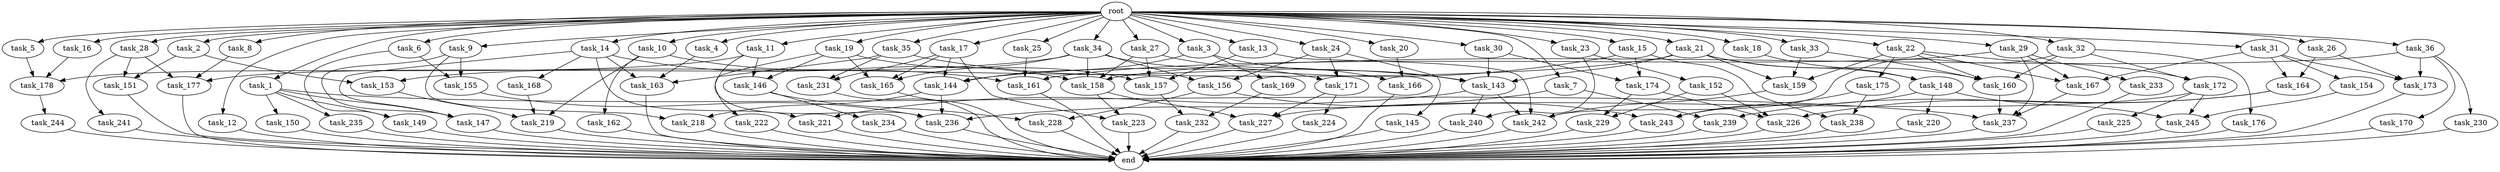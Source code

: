 digraph G {
  root [size="0.000000"];
  task_1 [size="102.400000"];
  task_2 [size="102.400000"];
  task_3 [size="102.400000"];
  task_4 [size="102.400000"];
  task_5 [size="102.400000"];
  task_6 [size="102.400000"];
  task_7 [size="102.400000"];
  task_8 [size="102.400000"];
  task_9 [size="102.400000"];
  task_10 [size="102.400000"];
  task_11 [size="102.400000"];
  task_12 [size="102.400000"];
  task_13 [size="102.400000"];
  task_14 [size="102.400000"];
  task_15 [size="102.400000"];
  task_16 [size="102.400000"];
  task_17 [size="102.400000"];
  task_18 [size="102.400000"];
  task_19 [size="102.400000"];
  task_20 [size="102.400000"];
  task_21 [size="102.400000"];
  task_22 [size="102.400000"];
  task_23 [size="102.400000"];
  task_24 [size="102.400000"];
  task_25 [size="102.400000"];
  task_26 [size="102.400000"];
  task_27 [size="102.400000"];
  task_28 [size="102.400000"];
  task_29 [size="102.400000"];
  task_30 [size="102.400000"];
  task_31 [size="102.400000"];
  task_32 [size="102.400000"];
  task_33 [size="102.400000"];
  task_34 [size="102.400000"];
  task_35 [size="102.400000"];
  task_36 [size="102.400000"];
  task_143 [size="135720966553.600006"];
  task_144 [size="18897856102.400002"];
  task_145 [size="3435973836.800000"];
  task_146 [size="111669149696.000000"];
  task_147 [size="116823110451.200012"];
  task_148 [size="73014444032.000000"];
  task_149 [size="44667659878.400002"];
  task_150 [size="30923764531.200001"];
  task_151 [size="89335319756.800003"];
  task_152 [size="3435973836.800000"];
  task_153 [size="73014444032.000000"];
  task_154 [size="54975581388.800003"];
  task_155 [size="68719476736.000000"];
  task_156 [size="58411555225.600006"];
  task_157 [size="100502234726.400009"];
  task_158 [size="199286482534.400024"];
  task_159 [size="142592914227.200012"];
  task_160 [size="212171384422.400024"];
  task_161 [size="92771293593.600006"];
  task_162 [size="54975581388.800003"];
  task_163 [size="120259084288.000000"];
  task_164 [size="97066260889.600006"];
  task_165 [size="100502234726.400009"];
  task_166 [size="24910810316.800003"];
  task_167 [size="89335319756.800003"];
  task_168 [size="30923764531.200001"];
  task_169 [size="7730941132.800000"];
  task_170 [size="85899345920.000000"];
  task_171 [size="58411555225.600006"];
  task_172 [size="73014444032.000000"];
  task_173 [size="182965606809.600006"];
  task_174 [size="62706522521.600006"];
  task_175 [size="3435973836.800000"];
  task_176 [size="69578470195.199997"];
  task_177 [size="162349763788.800018"];
  task_178 [size="133143986176.000000"];
  task_218 [size="140874927308.800018"];
  task_219 [size="90194313216.000000"];
  task_220 [size="7730941132.800000"];
  task_221 [size="100502234726.400009"];
  task_222 [size="42090679500.800003"];
  task_223 [size="24910810316.800003"];
  task_224 [size="30923764531.200001"];
  task_225 [size="42090679500.800003"];
  task_226 [size="91053306675.200012"];
  task_227 [size="94489280512.000000"];
  task_228 [size="85899345920.000000"];
  task_229 [size="21474836480.000000"];
  task_230 [size="85899345920.000000"];
  task_231 [size="6871947673.600000"];
  task_232 [size="21474836480.000000"];
  task_233 [size="30923764531.200001"];
  task_234 [size="30923764531.200001"];
  task_235 [size="30923764531.200001"];
  task_236 [size="255980050841.600006"];
  task_237 [size="169221711462.400024"];
  task_238 [size="29205777612.800003"];
  task_239 [size="100502234726.400009"];
  task_240 [size="73014444032.000000"];
  task_241 [size="85899345920.000000"];
  task_242 [size="197568495616.000000"];
  task_243 [size="84181359001.600006"];
  task_244 [size="85899345920.000000"];
  task_245 [size="63565515980.800003"];
  end [size="0.000000"];

  root -> task_1 [size="1.000000"];
  root -> task_2 [size="1.000000"];
  root -> task_3 [size="1.000000"];
  root -> task_4 [size="1.000000"];
  root -> task_5 [size="1.000000"];
  root -> task_6 [size="1.000000"];
  root -> task_7 [size="1.000000"];
  root -> task_8 [size="1.000000"];
  root -> task_9 [size="1.000000"];
  root -> task_10 [size="1.000000"];
  root -> task_11 [size="1.000000"];
  root -> task_12 [size="1.000000"];
  root -> task_13 [size="1.000000"];
  root -> task_14 [size="1.000000"];
  root -> task_15 [size="1.000000"];
  root -> task_16 [size="1.000000"];
  root -> task_17 [size="1.000000"];
  root -> task_18 [size="1.000000"];
  root -> task_19 [size="1.000000"];
  root -> task_20 [size="1.000000"];
  root -> task_21 [size="1.000000"];
  root -> task_22 [size="1.000000"];
  root -> task_23 [size="1.000000"];
  root -> task_24 [size="1.000000"];
  root -> task_25 [size="1.000000"];
  root -> task_26 [size="1.000000"];
  root -> task_27 [size="1.000000"];
  root -> task_28 [size="1.000000"];
  root -> task_29 [size="1.000000"];
  root -> task_30 [size="1.000000"];
  root -> task_31 [size="1.000000"];
  root -> task_32 [size="1.000000"];
  root -> task_33 [size="1.000000"];
  root -> task_34 [size="1.000000"];
  root -> task_35 [size="1.000000"];
  root -> task_36 [size="1.000000"];
  task_1 -> task_147 [size="301989888.000000"];
  task_1 -> task_149 [size="301989888.000000"];
  task_1 -> task_150 [size="301989888.000000"];
  task_1 -> task_235 [size="301989888.000000"];
  task_1 -> task_237 [size="301989888.000000"];
  task_2 -> task_151 [size="33554432.000000"];
  task_2 -> task_153 [size="33554432.000000"];
  task_3 -> task_143 [size="75497472.000000"];
  task_3 -> task_144 [size="75497472.000000"];
  task_3 -> task_169 [size="75497472.000000"];
  task_4 -> task_163 [size="838860800.000000"];
  task_5 -> task_178 [size="209715200.000000"];
  task_6 -> task_149 [size="134217728.000000"];
  task_6 -> task_155 [size="134217728.000000"];
  task_7 -> task_236 [size="301989888.000000"];
  task_7 -> task_239 [size="301989888.000000"];
  task_8 -> task_177 [size="209715200.000000"];
  task_9 -> task_147 [size="536870912.000000"];
  task_9 -> task_155 [size="536870912.000000"];
  task_9 -> task_218 [size="536870912.000000"];
  task_10 -> task_158 [size="536870912.000000"];
  task_10 -> task_162 [size="536870912.000000"];
  task_10 -> task_219 [size="536870912.000000"];
  task_11 -> task_146 [size="679477248.000000"];
  task_11 -> task_178 [size="679477248.000000"];
  task_11 -> task_236 [size="679477248.000000"];
  task_12 -> end [size="1.000000"];
  task_13 -> task_157 [size="536870912.000000"];
  task_13 -> task_242 [size="536870912.000000"];
  task_14 -> task_147 [size="301989888.000000"];
  task_14 -> task_161 [size="301989888.000000"];
  task_14 -> task_163 [size="301989888.000000"];
  task_14 -> task_168 [size="301989888.000000"];
  task_14 -> task_221 [size="301989888.000000"];
  task_15 -> task_144 [size="75497472.000000"];
  task_15 -> task_174 [size="75497472.000000"];
  task_15 -> task_238 [size="75497472.000000"];
  task_16 -> task_178 [size="411041792.000000"];
  task_17 -> task_144 [size="33554432.000000"];
  task_17 -> task_165 [size="33554432.000000"];
  task_17 -> task_223 [size="33554432.000000"];
  task_17 -> task_231 [size="33554432.000000"];
  task_18 -> task_148 [size="33554432.000000"];
  task_19 -> task_146 [size="411041792.000000"];
  task_19 -> task_157 [size="411041792.000000"];
  task_19 -> task_165 [size="411041792.000000"];
  task_19 -> task_222 [size="411041792.000000"];
  task_20 -> task_166 [size="209715200.000000"];
  task_21 -> task_143 [size="679477248.000000"];
  task_21 -> task_148 [size="679477248.000000"];
  task_21 -> task_153 [size="679477248.000000"];
  task_21 -> task_159 [size="679477248.000000"];
  task_21 -> task_160 [size="679477248.000000"];
  task_22 -> task_159 [size="33554432.000000"];
  task_22 -> task_160 [size="33554432.000000"];
  task_22 -> task_167 [size="33554432.000000"];
  task_22 -> task_172 [size="33554432.000000"];
  task_22 -> task_175 [size="33554432.000000"];
  task_23 -> task_152 [size="33554432.000000"];
  task_23 -> task_240 [size="33554432.000000"];
  task_24 -> task_145 [size="33554432.000000"];
  task_24 -> task_156 [size="33554432.000000"];
  task_24 -> task_171 [size="33554432.000000"];
  task_25 -> task_161 [size="301989888.000000"];
  task_26 -> task_164 [size="411041792.000000"];
  task_26 -> task_173 [size="411041792.000000"];
  task_27 -> task_157 [size="33554432.000000"];
  task_27 -> task_158 [size="33554432.000000"];
  task_27 -> task_166 [size="33554432.000000"];
  task_28 -> task_151 [size="838860800.000000"];
  task_28 -> task_177 [size="838860800.000000"];
  task_28 -> task_241 [size="838860800.000000"];
  task_29 -> task_161 [size="301989888.000000"];
  task_29 -> task_167 [size="301989888.000000"];
  task_29 -> task_233 [size="301989888.000000"];
  task_29 -> task_237 [size="301989888.000000"];
  task_30 -> task_143 [size="536870912.000000"];
  task_30 -> task_174 [size="536870912.000000"];
  task_31 -> task_154 [size="536870912.000000"];
  task_31 -> task_164 [size="536870912.000000"];
  task_31 -> task_167 [size="536870912.000000"];
  task_31 -> task_173 [size="536870912.000000"];
  task_32 -> task_160 [size="679477248.000000"];
  task_32 -> task_172 [size="679477248.000000"];
  task_32 -> task_176 [size="679477248.000000"];
  task_32 -> task_242 [size="679477248.000000"];
  task_33 -> task_159 [size="679477248.000000"];
  task_33 -> task_160 [size="679477248.000000"];
  task_34 -> task_156 [size="536870912.000000"];
  task_34 -> task_158 [size="536870912.000000"];
  task_34 -> task_165 [size="536870912.000000"];
  task_34 -> task_171 [size="536870912.000000"];
  task_34 -> task_177 [size="536870912.000000"];
  task_35 -> task_143 [size="33554432.000000"];
  task_35 -> task_163 [size="33554432.000000"];
  task_35 -> task_231 [size="33554432.000000"];
  task_36 -> task_158 [size="838860800.000000"];
  task_36 -> task_170 [size="838860800.000000"];
  task_36 -> task_173 [size="838860800.000000"];
  task_36 -> task_230 [size="838860800.000000"];
  task_143 -> task_221 [size="679477248.000000"];
  task_143 -> task_240 [size="679477248.000000"];
  task_143 -> task_242 [size="679477248.000000"];
  task_144 -> task_218 [size="838860800.000000"];
  task_144 -> task_236 [size="838860800.000000"];
  task_145 -> end [size="1.000000"];
  task_146 -> task_228 [size="301989888.000000"];
  task_146 -> task_234 [size="301989888.000000"];
  task_147 -> end [size="1.000000"];
  task_148 -> task_220 [size="75497472.000000"];
  task_148 -> task_243 [size="75497472.000000"];
  task_148 -> task_245 [size="75497472.000000"];
  task_149 -> end [size="1.000000"];
  task_150 -> end [size="1.000000"];
  task_151 -> end [size="1.000000"];
  task_152 -> task_226 [size="134217728.000000"];
  task_152 -> task_229 [size="134217728.000000"];
  task_153 -> task_219 [size="209715200.000000"];
  task_154 -> task_245 [size="134217728.000000"];
  task_155 -> task_236 [size="679477248.000000"];
  task_156 -> task_228 [size="536870912.000000"];
  task_156 -> task_243 [size="536870912.000000"];
  task_157 -> task_232 [size="134217728.000000"];
  task_158 -> task_223 [size="209715200.000000"];
  task_158 -> task_227 [size="209715200.000000"];
  task_159 -> task_242 [size="33554432.000000"];
  task_160 -> task_237 [size="209715200.000000"];
  task_161 -> end [size="1.000000"];
  task_162 -> end [size="1.000000"];
  task_163 -> end [size="1.000000"];
  task_164 -> task_226 [size="679477248.000000"];
  task_164 -> task_239 [size="679477248.000000"];
  task_165 -> end [size="1.000000"];
  task_166 -> end [size="1.000000"];
  task_167 -> task_237 [size="838860800.000000"];
  task_168 -> task_219 [size="134217728.000000"];
  task_169 -> task_232 [size="75497472.000000"];
  task_170 -> end [size="1.000000"];
  task_171 -> task_224 [size="301989888.000000"];
  task_171 -> task_227 [size="301989888.000000"];
  task_172 -> task_225 [size="411041792.000000"];
  task_172 -> task_227 [size="411041792.000000"];
  task_172 -> task_245 [size="411041792.000000"];
  task_173 -> end [size="1.000000"];
  task_174 -> task_226 [size="75497472.000000"];
  task_174 -> task_229 [size="75497472.000000"];
  task_175 -> task_238 [size="209715200.000000"];
  task_175 -> task_243 [size="209715200.000000"];
  task_176 -> end [size="1.000000"];
  task_177 -> end [size="1.000000"];
  task_178 -> task_244 [size="838860800.000000"];
  task_218 -> end [size="1.000000"];
  task_219 -> end [size="1.000000"];
  task_220 -> end [size="1.000000"];
  task_221 -> end [size="1.000000"];
  task_222 -> end [size="1.000000"];
  task_223 -> end [size="1.000000"];
  task_224 -> end [size="1.000000"];
  task_225 -> end [size="1.000000"];
  task_226 -> end [size="1.000000"];
  task_227 -> end [size="1.000000"];
  task_228 -> end [size="1.000000"];
  task_229 -> end [size="1.000000"];
  task_230 -> end [size="1.000000"];
  task_231 -> end [size="1.000000"];
  task_232 -> end [size="1.000000"];
  task_233 -> end [size="1.000000"];
  task_234 -> end [size="1.000000"];
  task_235 -> end [size="1.000000"];
  task_236 -> end [size="1.000000"];
  task_237 -> end [size="1.000000"];
  task_238 -> end [size="1.000000"];
  task_239 -> end [size="1.000000"];
  task_240 -> end [size="1.000000"];
  task_241 -> end [size="1.000000"];
  task_242 -> end [size="1.000000"];
  task_243 -> end [size="1.000000"];
  task_244 -> end [size="1.000000"];
  task_245 -> end [size="1.000000"];
}
